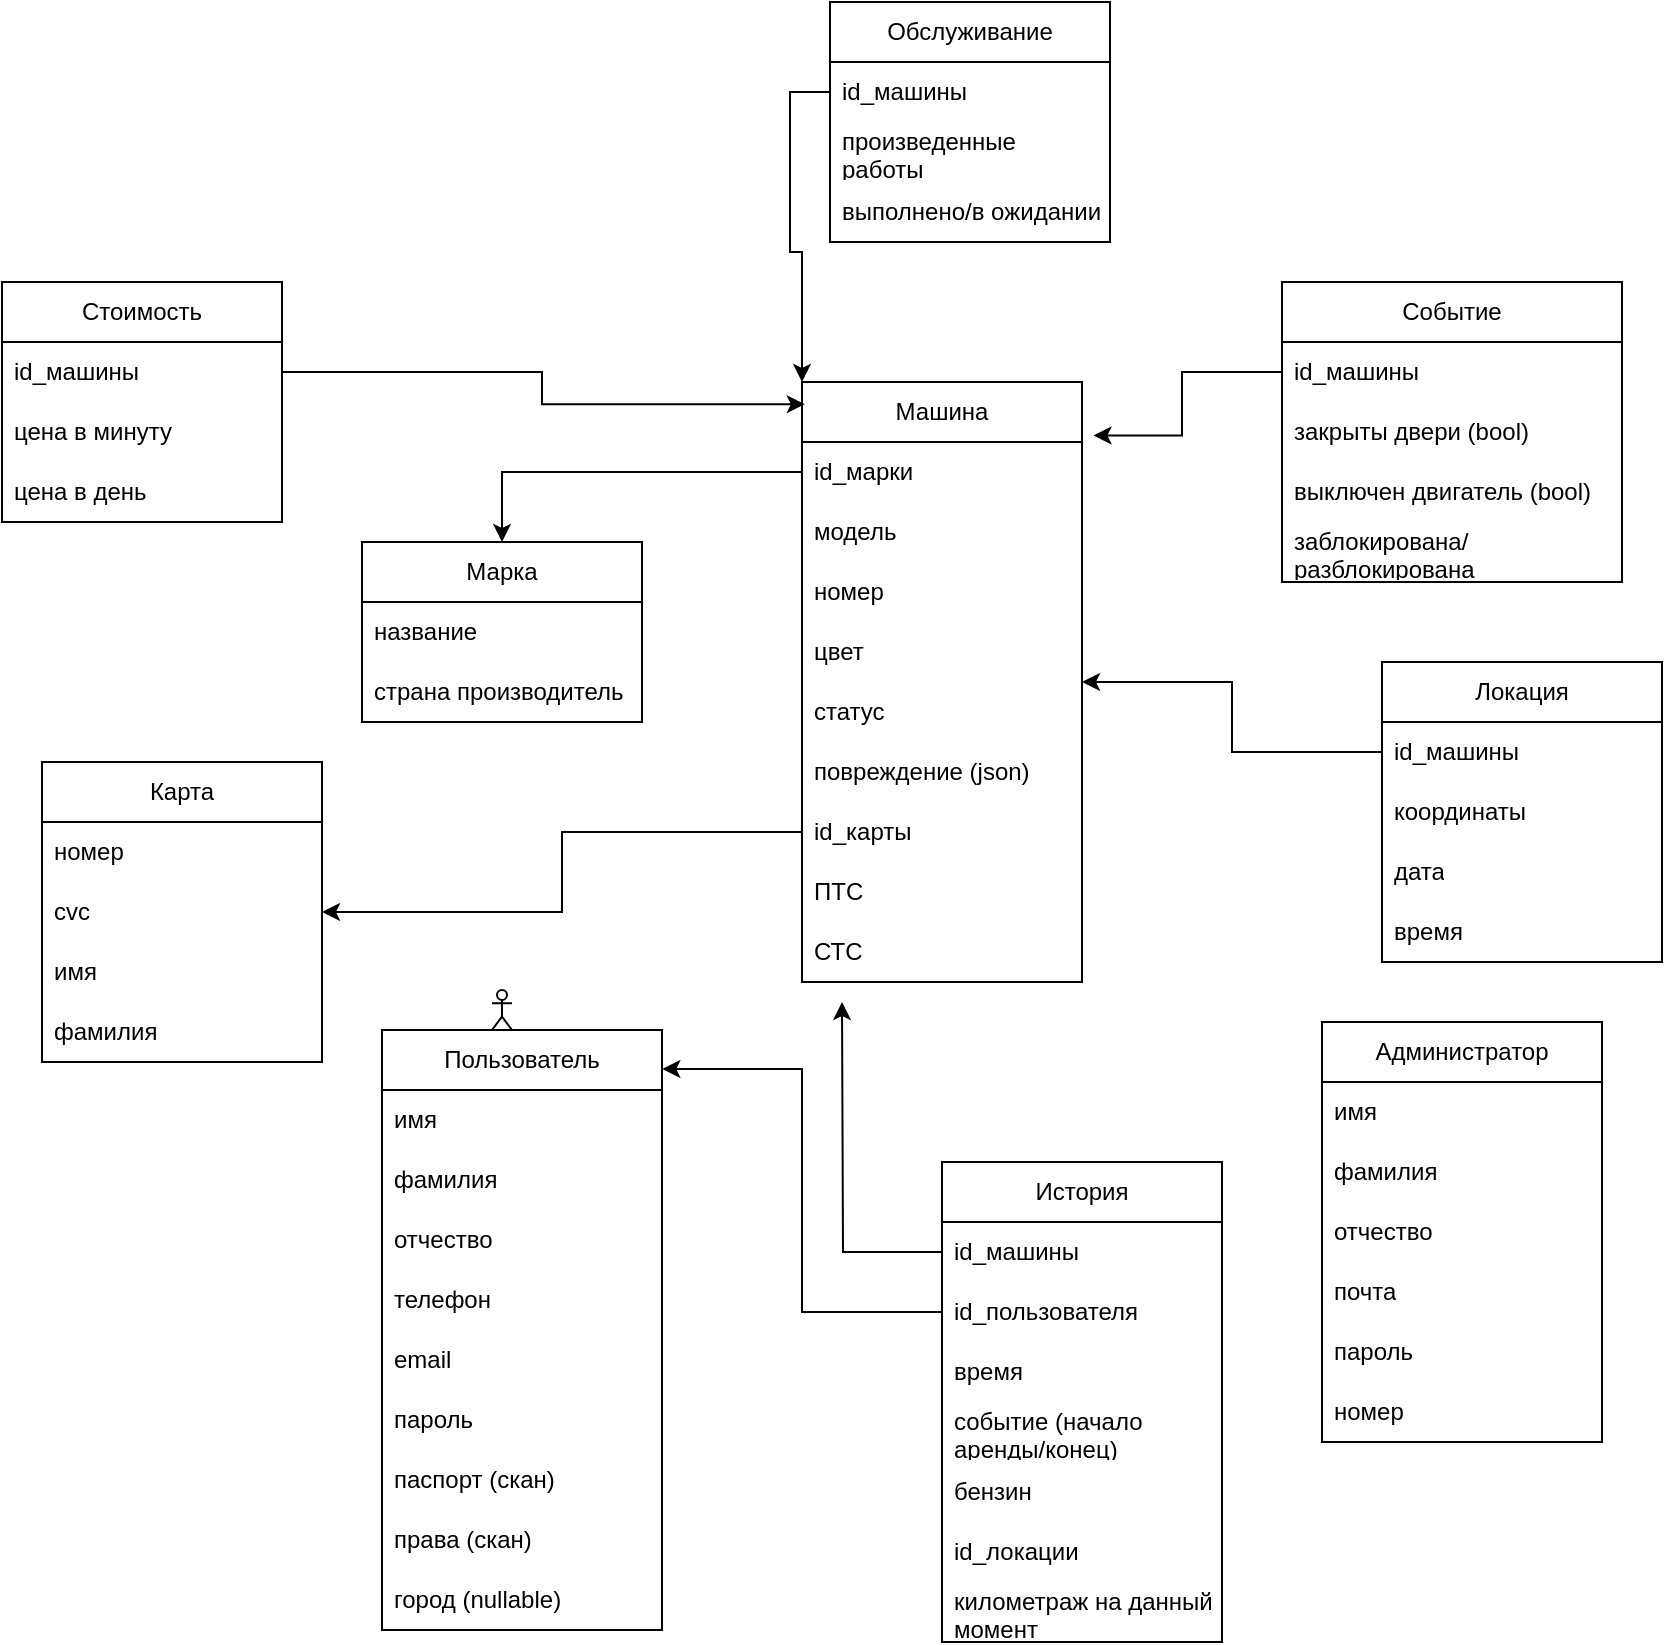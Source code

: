 <mxfile version="22.1.17" type="device">
  <diagram name="Страница — 1" id="WXmpkiO_l2FCkSClakdp">
    <mxGraphModel dx="1869" dy="2347" grid="1" gridSize="10" guides="1" tooltips="1" connect="1" arrows="1" fold="1" page="1" pageScale="1" pageWidth="827" pageHeight="1169" math="0" shadow="0">
      <root>
        <mxCell id="0" />
        <mxCell id="1" parent="0" />
        <mxCell id="qoNsLPlohUqsEQr8uXkR-2" value="Марка" style="swimlane;fontStyle=0;childLayout=stackLayout;horizontal=1;startSize=30;horizontalStack=0;resizeParent=1;resizeParentMax=0;resizeLast=0;collapsible=1;marginBottom=0;whiteSpace=wrap;html=1;" vertex="1" parent="1">
          <mxGeometry x="40" y="130" width="140" height="90" as="geometry" />
        </mxCell>
        <mxCell id="qoNsLPlohUqsEQr8uXkR-3" value="название&lt;span style=&quot;white-space: pre;&quot;&gt;&#x9;&lt;/span&gt;&lt;span style=&quot;white-space: pre;&quot;&gt;&#x9;&lt;/span&gt;&lt;br&gt;" style="text;strokeColor=none;fillColor=none;align=left;verticalAlign=middle;spacingLeft=4;spacingRight=4;overflow=hidden;points=[[0,0.5],[1,0.5]];portConstraint=eastwest;rotatable=0;whiteSpace=wrap;html=1;" vertex="1" parent="qoNsLPlohUqsEQr8uXkR-2">
          <mxGeometry y="30" width="140" height="30" as="geometry" />
        </mxCell>
        <mxCell id="qoNsLPlohUqsEQr8uXkR-4" value="страна производитель" style="text;strokeColor=none;fillColor=none;align=left;verticalAlign=middle;spacingLeft=4;spacingRight=4;overflow=hidden;points=[[0,0.5],[1,0.5]];portConstraint=eastwest;rotatable=0;whiteSpace=wrap;html=1;" vertex="1" parent="qoNsLPlohUqsEQr8uXkR-2">
          <mxGeometry y="60" width="140" height="30" as="geometry" />
        </mxCell>
        <mxCell id="qoNsLPlohUqsEQr8uXkR-6" value="Машина" style="swimlane;fontStyle=0;childLayout=stackLayout;horizontal=1;startSize=30;horizontalStack=0;resizeParent=1;resizeParentMax=0;resizeLast=0;collapsible=1;marginBottom=0;whiteSpace=wrap;html=1;" vertex="1" parent="1">
          <mxGeometry x="260" y="50" width="140" height="300" as="geometry" />
        </mxCell>
        <mxCell id="qoNsLPlohUqsEQr8uXkR-7" value="id_марки" style="text;strokeColor=none;fillColor=none;align=left;verticalAlign=middle;spacingLeft=4;spacingRight=4;overflow=hidden;points=[[0,0.5],[1,0.5]];portConstraint=eastwest;rotatable=0;whiteSpace=wrap;html=1;" vertex="1" parent="qoNsLPlohUqsEQr8uXkR-6">
          <mxGeometry y="30" width="140" height="30" as="geometry" />
        </mxCell>
        <mxCell id="qoNsLPlohUqsEQr8uXkR-8" value="модель" style="text;strokeColor=none;fillColor=none;align=left;verticalAlign=middle;spacingLeft=4;spacingRight=4;overflow=hidden;points=[[0,0.5],[1,0.5]];portConstraint=eastwest;rotatable=0;whiteSpace=wrap;html=1;" vertex="1" parent="qoNsLPlohUqsEQr8uXkR-6">
          <mxGeometry y="60" width="140" height="30" as="geometry" />
        </mxCell>
        <mxCell id="qoNsLPlohUqsEQr8uXkR-9" value="номер" style="text;strokeColor=none;fillColor=none;align=left;verticalAlign=middle;spacingLeft=4;spacingRight=4;overflow=hidden;points=[[0,0.5],[1,0.5]];portConstraint=eastwest;rotatable=0;whiteSpace=wrap;html=1;" vertex="1" parent="qoNsLPlohUqsEQr8uXkR-6">
          <mxGeometry y="90" width="140" height="30" as="geometry" />
        </mxCell>
        <mxCell id="qoNsLPlohUqsEQr8uXkR-11" value="цвет" style="text;strokeColor=none;fillColor=none;align=left;verticalAlign=middle;spacingLeft=4;spacingRight=4;overflow=hidden;points=[[0,0.5],[1,0.5]];portConstraint=eastwest;rotatable=0;whiteSpace=wrap;html=1;" vertex="1" parent="qoNsLPlohUqsEQr8uXkR-6">
          <mxGeometry y="120" width="140" height="30" as="geometry" />
        </mxCell>
        <mxCell id="qoNsLPlohUqsEQr8uXkR-13" value="статус" style="text;strokeColor=none;fillColor=none;align=left;verticalAlign=middle;spacingLeft=4;spacingRight=4;overflow=hidden;points=[[0,0.5],[1,0.5]];portConstraint=eastwest;rotatable=0;whiteSpace=wrap;html=1;" vertex="1" parent="qoNsLPlohUqsEQr8uXkR-6">
          <mxGeometry y="150" width="140" height="30" as="geometry" />
        </mxCell>
        <mxCell id="qoNsLPlohUqsEQr8uXkR-14" value="повреждение (json)" style="text;strokeColor=none;fillColor=none;align=left;verticalAlign=middle;spacingLeft=4;spacingRight=4;overflow=hidden;points=[[0,0.5],[1,0.5]];portConstraint=eastwest;rotatable=0;whiteSpace=wrap;html=1;" vertex="1" parent="qoNsLPlohUqsEQr8uXkR-6">
          <mxGeometry y="180" width="140" height="30" as="geometry" />
        </mxCell>
        <mxCell id="qoNsLPlohUqsEQr8uXkR-53" value="id_карты" style="text;strokeColor=none;fillColor=none;align=left;verticalAlign=middle;spacingLeft=4;spacingRight=4;overflow=hidden;points=[[0,0.5],[1,0.5]];portConstraint=eastwest;rotatable=0;whiteSpace=wrap;html=1;" vertex="1" parent="qoNsLPlohUqsEQr8uXkR-6">
          <mxGeometry y="210" width="140" height="30" as="geometry" />
        </mxCell>
        <mxCell id="qoNsLPlohUqsEQr8uXkR-54" value="ПТС" style="text;strokeColor=none;fillColor=none;align=left;verticalAlign=middle;spacingLeft=4;spacingRight=4;overflow=hidden;points=[[0,0.5],[1,0.5]];portConstraint=eastwest;rotatable=0;whiteSpace=wrap;html=1;" vertex="1" parent="qoNsLPlohUqsEQr8uXkR-6">
          <mxGeometry y="240" width="140" height="30" as="geometry" />
        </mxCell>
        <mxCell id="qoNsLPlohUqsEQr8uXkR-69" value="СТС" style="text;strokeColor=none;fillColor=none;align=left;verticalAlign=middle;spacingLeft=4;spacingRight=4;overflow=hidden;points=[[0,0.5],[1,0.5]];portConstraint=eastwest;rotatable=0;whiteSpace=wrap;html=1;" vertex="1" parent="qoNsLPlohUqsEQr8uXkR-6">
          <mxGeometry y="270" width="140" height="30" as="geometry" />
        </mxCell>
        <mxCell id="qoNsLPlohUqsEQr8uXkR-17" style="edgeStyle=orthogonalEdgeStyle;rounded=0;orthogonalLoop=1;jettySize=auto;html=1;" edge="1" parent="1" source="qoNsLPlohUqsEQr8uXkR-7" target="qoNsLPlohUqsEQr8uXkR-2">
          <mxGeometry relative="1" as="geometry" />
        </mxCell>
        <mxCell id="qoNsLPlohUqsEQr8uXkR-18" value="Пользователь" style="swimlane;fontStyle=0;childLayout=stackLayout;horizontal=1;startSize=30;horizontalStack=0;resizeParent=1;resizeParentMax=0;resizeLast=0;collapsible=1;marginBottom=0;whiteSpace=wrap;html=1;" vertex="1" parent="1">
          <mxGeometry x="50" y="374" width="140" height="300" as="geometry" />
        </mxCell>
        <mxCell id="qoNsLPlohUqsEQr8uXkR-19" value="имя" style="text;strokeColor=none;fillColor=none;align=left;verticalAlign=middle;spacingLeft=4;spacingRight=4;overflow=hidden;points=[[0,0.5],[1,0.5]];portConstraint=eastwest;rotatable=0;whiteSpace=wrap;html=1;" vertex="1" parent="qoNsLPlohUqsEQr8uXkR-18">
          <mxGeometry y="30" width="140" height="30" as="geometry" />
        </mxCell>
        <mxCell id="qoNsLPlohUqsEQr8uXkR-20" value="фамилия" style="text;strokeColor=none;fillColor=none;align=left;verticalAlign=middle;spacingLeft=4;spacingRight=4;overflow=hidden;points=[[0,0.5],[1,0.5]];portConstraint=eastwest;rotatable=0;whiteSpace=wrap;html=1;" vertex="1" parent="qoNsLPlohUqsEQr8uXkR-18">
          <mxGeometry y="60" width="140" height="30" as="geometry" />
        </mxCell>
        <mxCell id="qoNsLPlohUqsEQr8uXkR-21" value="отчество" style="text;strokeColor=none;fillColor=none;align=left;verticalAlign=middle;spacingLeft=4;spacingRight=4;overflow=hidden;points=[[0,0.5],[1,0.5]];portConstraint=eastwest;rotatable=0;whiteSpace=wrap;html=1;" vertex="1" parent="qoNsLPlohUqsEQr8uXkR-18">
          <mxGeometry y="90" width="140" height="30" as="geometry" />
        </mxCell>
        <mxCell id="qoNsLPlohUqsEQr8uXkR-26" value="телефон" style="text;strokeColor=none;fillColor=none;align=left;verticalAlign=middle;spacingLeft=4;spacingRight=4;overflow=hidden;points=[[0,0.5],[1,0.5]];portConstraint=eastwest;rotatable=0;whiteSpace=wrap;html=1;" vertex="1" parent="qoNsLPlohUqsEQr8uXkR-18">
          <mxGeometry y="120" width="140" height="30" as="geometry" />
        </mxCell>
        <mxCell id="qoNsLPlohUqsEQr8uXkR-27" value="email" style="text;strokeColor=none;fillColor=none;align=left;verticalAlign=middle;spacingLeft=4;spacingRight=4;overflow=hidden;points=[[0,0.5],[1,0.5]];portConstraint=eastwest;rotatable=0;whiteSpace=wrap;html=1;" vertex="1" parent="qoNsLPlohUqsEQr8uXkR-18">
          <mxGeometry y="150" width="140" height="30" as="geometry" />
        </mxCell>
        <mxCell id="qoNsLPlohUqsEQr8uXkR-28" value="пароль" style="text;strokeColor=none;fillColor=none;align=left;verticalAlign=middle;spacingLeft=4;spacingRight=4;overflow=hidden;points=[[0,0.5],[1,0.5]];portConstraint=eastwest;rotatable=0;whiteSpace=wrap;html=1;" vertex="1" parent="qoNsLPlohUqsEQr8uXkR-18">
          <mxGeometry y="180" width="140" height="30" as="geometry" />
        </mxCell>
        <mxCell id="qoNsLPlohUqsEQr8uXkR-29" value="паспорт (скан)" style="text;strokeColor=none;fillColor=none;align=left;verticalAlign=middle;spacingLeft=4;spacingRight=4;overflow=hidden;points=[[0,0.5],[1,0.5]];portConstraint=eastwest;rotatable=0;whiteSpace=wrap;html=1;" vertex="1" parent="qoNsLPlohUqsEQr8uXkR-18">
          <mxGeometry y="210" width="140" height="30" as="geometry" />
        </mxCell>
        <mxCell id="qoNsLPlohUqsEQr8uXkR-30" value="права (скан)" style="text;strokeColor=none;fillColor=none;align=left;verticalAlign=middle;spacingLeft=4;spacingRight=4;overflow=hidden;points=[[0,0.5],[1,0.5]];portConstraint=eastwest;rotatable=0;whiteSpace=wrap;html=1;" vertex="1" parent="qoNsLPlohUqsEQr8uXkR-18">
          <mxGeometry y="240" width="140" height="30" as="geometry" />
        </mxCell>
        <mxCell id="qoNsLPlohUqsEQr8uXkR-31" value="город (nullable)" style="text;strokeColor=none;fillColor=none;align=left;verticalAlign=middle;spacingLeft=4;spacingRight=4;overflow=hidden;points=[[0,0.5],[1,0.5]];portConstraint=eastwest;rotatable=0;whiteSpace=wrap;html=1;" vertex="1" parent="qoNsLPlohUqsEQr8uXkR-18">
          <mxGeometry y="270" width="140" height="30" as="geometry" />
        </mxCell>
        <mxCell id="qoNsLPlohUqsEQr8uXkR-32" value="Событие" style="swimlane;fontStyle=0;childLayout=stackLayout;horizontal=1;startSize=30;horizontalStack=0;resizeParent=1;resizeParentMax=0;resizeLast=0;collapsible=1;marginBottom=0;whiteSpace=wrap;html=1;" vertex="1" parent="1">
          <mxGeometry x="500" width="170" height="150" as="geometry" />
        </mxCell>
        <mxCell id="qoNsLPlohUqsEQr8uXkR-33" value="id_машины" style="text;strokeColor=none;fillColor=none;align=left;verticalAlign=middle;spacingLeft=4;spacingRight=4;overflow=hidden;points=[[0,0.5],[1,0.5]];portConstraint=eastwest;rotatable=0;whiteSpace=wrap;html=1;" vertex="1" parent="qoNsLPlohUqsEQr8uXkR-32">
          <mxGeometry y="30" width="170" height="30" as="geometry" />
        </mxCell>
        <mxCell id="qoNsLPlohUqsEQr8uXkR-34" value="закрыты двери (bool)" style="text;strokeColor=none;fillColor=none;align=left;verticalAlign=middle;spacingLeft=4;spacingRight=4;overflow=hidden;points=[[0,0.5],[1,0.5]];portConstraint=eastwest;rotatable=0;whiteSpace=wrap;html=1;" vertex="1" parent="qoNsLPlohUqsEQr8uXkR-32">
          <mxGeometry y="60" width="170" height="30" as="geometry" />
        </mxCell>
        <mxCell id="qoNsLPlohUqsEQr8uXkR-35" value="выключен двигатель (bool)" style="text;strokeColor=none;fillColor=none;align=left;verticalAlign=middle;spacingLeft=4;spacingRight=4;overflow=hidden;points=[[0,0.5],[1,0.5]];portConstraint=eastwest;rotatable=0;whiteSpace=wrap;html=1;" vertex="1" parent="qoNsLPlohUqsEQr8uXkR-32">
          <mxGeometry y="90" width="170" height="30" as="geometry" />
        </mxCell>
        <mxCell id="qoNsLPlohUqsEQr8uXkR-79" value="заблокирована/разблокирована" style="text;strokeColor=none;fillColor=none;align=left;verticalAlign=middle;spacingLeft=4;spacingRight=4;overflow=hidden;points=[[0,0.5],[1,0.5]];portConstraint=eastwest;rotatable=0;whiteSpace=wrap;html=1;" vertex="1" parent="qoNsLPlohUqsEQr8uXkR-32">
          <mxGeometry y="120" width="170" height="30" as="geometry" />
        </mxCell>
        <mxCell id="qoNsLPlohUqsEQr8uXkR-36" style="edgeStyle=orthogonalEdgeStyle;rounded=0;orthogonalLoop=1;jettySize=auto;html=1;entryX=1.041;entryY=0.089;entryDx=0;entryDy=0;entryPerimeter=0;" edge="1" parent="1" source="qoNsLPlohUqsEQr8uXkR-33" target="qoNsLPlohUqsEQr8uXkR-6">
          <mxGeometry relative="1" as="geometry" />
        </mxCell>
        <mxCell id="qoNsLPlohUqsEQr8uXkR-37" value="Локация" style="swimlane;fontStyle=0;childLayout=stackLayout;horizontal=1;startSize=30;horizontalStack=0;resizeParent=1;resizeParentMax=0;resizeLast=0;collapsible=1;marginBottom=0;whiteSpace=wrap;html=1;" vertex="1" parent="1">
          <mxGeometry x="550" y="190" width="140" height="150" as="geometry" />
        </mxCell>
        <mxCell id="qoNsLPlohUqsEQr8uXkR-38" value="id_машины" style="text;strokeColor=none;fillColor=none;align=left;verticalAlign=middle;spacingLeft=4;spacingRight=4;overflow=hidden;points=[[0,0.5],[1,0.5]];portConstraint=eastwest;rotatable=0;whiteSpace=wrap;html=1;" vertex="1" parent="qoNsLPlohUqsEQr8uXkR-37">
          <mxGeometry y="30" width="140" height="30" as="geometry" />
        </mxCell>
        <mxCell id="qoNsLPlohUqsEQr8uXkR-39" value="координаты" style="text;strokeColor=none;fillColor=none;align=left;verticalAlign=middle;spacingLeft=4;spacingRight=4;overflow=hidden;points=[[0,0.5],[1,0.5]];portConstraint=eastwest;rotatable=0;whiteSpace=wrap;html=1;" vertex="1" parent="qoNsLPlohUqsEQr8uXkR-37">
          <mxGeometry y="60" width="140" height="30" as="geometry" />
        </mxCell>
        <mxCell id="qoNsLPlohUqsEQr8uXkR-40" value="дата" style="text;strokeColor=none;fillColor=none;align=left;verticalAlign=middle;spacingLeft=4;spacingRight=4;overflow=hidden;points=[[0,0.5],[1,0.5]];portConstraint=eastwest;rotatable=0;whiteSpace=wrap;html=1;" vertex="1" parent="qoNsLPlohUqsEQr8uXkR-37">
          <mxGeometry y="90" width="140" height="30" as="geometry" />
        </mxCell>
        <mxCell id="qoNsLPlohUqsEQr8uXkR-41" value="время" style="text;strokeColor=none;fillColor=none;align=left;verticalAlign=middle;spacingLeft=4;spacingRight=4;overflow=hidden;points=[[0,0.5],[1,0.5]];portConstraint=eastwest;rotatable=0;whiteSpace=wrap;html=1;" vertex="1" parent="qoNsLPlohUqsEQr8uXkR-37">
          <mxGeometry y="120" width="140" height="30" as="geometry" />
        </mxCell>
        <mxCell id="qoNsLPlohUqsEQr8uXkR-42" style="edgeStyle=orthogonalEdgeStyle;rounded=0;orthogonalLoop=1;jettySize=auto;html=1;" edge="1" parent="1" source="qoNsLPlohUqsEQr8uXkR-38" target="qoNsLPlohUqsEQr8uXkR-6">
          <mxGeometry relative="1" as="geometry" />
        </mxCell>
        <mxCell id="qoNsLPlohUqsEQr8uXkR-43" value="История" style="swimlane;fontStyle=0;childLayout=stackLayout;horizontal=1;startSize=30;horizontalStack=0;resizeParent=1;resizeParentMax=0;resizeLast=0;collapsible=1;marginBottom=0;whiteSpace=wrap;html=1;" vertex="1" parent="1">
          <mxGeometry x="330" y="440" width="140" height="240" as="geometry" />
        </mxCell>
        <mxCell id="qoNsLPlohUqsEQr8uXkR-72" style="edgeStyle=orthogonalEdgeStyle;rounded=0;orthogonalLoop=1;jettySize=auto;html=1;" edge="1" parent="qoNsLPlohUqsEQr8uXkR-43" source="qoNsLPlohUqsEQr8uXkR-44">
          <mxGeometry relative="1" as="geometry">
            <mxPoint x="-50" y="-80" as="targetPoint" />
          </mxGeometry>
        </mxCell>
        <mxCell id="qoNsLPlohUqsEQr8uXkR-44" value="id_машины" style="text;strokeColor=none;fillColor=none;align=left;verticalAlign=middle;spacingLeft=4;spacingRight=4;overflow=hidden;points=[[0,0.5],[1,0.5]];portConstraint=eastwest;rotatable=0;whiteSpace=wrap;html=1;" vertex="1" parent="qoNsLPlohUqsEQr8uXkR-43">
          <mxGeometry y="30" width="140" height="30" as="geometry" />
        </mxCell>
        <mxCell id="qoNsLPlohUqsEQr8uXkR-45" value="id_пользователя" style="text;strokeColor=none;fillColor=none;align=left;verticalAlign=middle;spacingLeft=4;spacingRight=4;overflow=hidden;points=[[0,0.5],[1,0.5]];portConstraint=eastwest;rotatable=0;whiteSpace=wrap;html=1;" vertex="1" parent="qoNsLPlohUqsEQr8uXkR-43">
          <mxGeometry y="60" width="140" height="30" as="geometry" />
        </mxCell>
        <mxCell id="qoNsLPlohUqsEQr8uXkR-46" value="время" style="text;strokeColor=none;fillColor=none;align=left;verticalAlign=middle;spacingLeft=4;spacingRight=4;overflow=hidden;points=[[0,0.5],[1,0.5]];portConstraint=eastwest;rotatable=0;whiteSpace=wrap;html=1;" vertex="1" parent="qoNsLPlohUqsEQr8uXkR-43">
          <mxGeometry y="90" width="140" height="30" as="geometry" />
        </mxCell>
        <mxCell id="qoNsLPlohUqsEQr8uXkR-47" value="событие (начало аренды/конец)" style="text;strokeColor=none;fillColor=none;align=left;verticalAlign=middle;spacingLeft=4;spacingRight=4;overflow=hidden;points=[[0,0.5],[1,0.5]];portConstraint=eastwest;rotatable=0;whiteSpace=wrap;html=1;" vertex="1" parent="qoNsLPlohUqsEQr8uXkR-43">
          <mxGeometry y="120" width="140" height="30" as="geometry" />
        </mxCell>
        <mxCell id="qoNsLPlohUqsEQr8uXkR-48" value="бензин" style="text;strokeColor=none;fillColor=none;align=left;verticalAlign=middle;spacingLeft=4;spacingRight=4;overflow=hidden;points=[[0,0.5],[1,0.5]];portConstraint=eastwest;rotatable=0;whiteSpace=wrap;html=1;" vertex="1" parent="qoNsLPlohUqsEQr8uXkR-43">
          <mxGeometry y="150" width="140" height="30" as="geometry" />
        </mxCell>
        <mxCell id="qoNsLPlohUqsEQr8uXkR-49" value="id_локации" style="text;strokeColor=none;fillColor=none;align=left;verticalAlign=middle;spacingLeft=4;spacingRight=4;overflow=hidden;points=[[0,0.5],[1,0.5]];portConstraint=eastwest;rotatable=0;whiteSpace=wrap;html=1;" vertex="1" parent="qoNsLPlohUqsEQr8uXkR-43">
          <mxGeometry y="180" width="140" height="30" as="geometry" />
        </mxCell>
        <mxCell id="qoNsLPlohUqsEQr8uXkR-50" value="километраж на данный момент" style="text;strokeColor=none;fillColor=none;align=left;verticalAlign=middle;spacingLeft=4;spacingRight=4;overflow=hidden;points=[[0,0.5],[1,0.5]];portConstraint=eastwest;rotatable=0;whiteSpace=wrap;html=1;" vertex="1" parent="qoNsLPlohUqsEQr8uXkR-43">
          <mxGeometry y="210" width="140" height="30" as="geometry" />
        </mxCell>
        <mxCell id="qoNsLPlohUqsEQr8uXkR-55" value="Администратор" style="swimlane;fontStyle=0;childLayout=stackLayout;horizontal=1;startSize=30;horizontalStack=0;resizeParent=1;resizeParentMax=0;resizeLast=0;collapsible=1;marginBottom=0;whiteSpace=wrap;html=1;" vertex="1" parent="1">
          <mxGeometry x="520" y="370" width="140" height="210" as="geometry" />
        </mxCell>
        <mxCell id="qoNsLPlohUqsEQr8uXkR-56" value="имя" style="text;strokeColor=none;fillColor=none;align=left;verticalAlign=middle;spacingLeft=4;spacingRight=4;overflow=hidden;points=[[0,0.5],[1,0.5]];portConstraint=eastwest;rotatable=0;whiteSpace=wrap;html=1;" vertex="1" parent="qoNsLPlohUqsEQr8uXkR-55">
          <mxGeometry y="30" width="140" height="30" as="geometry" />
        </mxCell>
        <mxCell id="qoNsLPlohUqsEQr8uXkR-57" value="фамилия" style="text;strokeColor=none;fillColor=none;align=left;verticalAlign=middle;spacingLeft=4;spacingRight=4;overflow=hidden;points=[[0,0.5],[1,0.5]];portConstraint=eastwest;rotatable=0;whiteSpace=wrap;html=1;" vertex="1" parent="qoNsLPlohUqsEQr8uXkR-55">
          <mxGeometry y="60" width="140" height="30" as="geometry" />
        </mxCell>
        <mxCell id="qoNsLPlohUqsEQr8uXkR-58" value="отчество" style="text;strokeColor=none;fillColor=none;align=left;verticalAlign=middle;spacingLeft=4;spacingRight=4;overflow=hidden;points=[[0,0.5],[1,0.5]];portConstraint=eastwest;rotatable=0;whiteSpace=wrap;html=1;" vertex="1" parent="qoNsLPlohUqsEQr8uXkR-55">
          <mxGeometry y="90" width="140" height="30" as="geometry" />
        </mxCell>
        <mxCell id="qoNsLPlohUqsEQr8uXkR-59" value="почта" style="text;strokeColor=none;fillColor=none;align=left;verticalAlign=middle;spacingLeft=4;spacingRight=4;overflow=hidden;points=[[0,0.5],[1,0.5]];portConstraint=eastwest;rotatable=0;whiteSpace=wrap;html=1;" vertex="1" parent="qoNsLPlohUqsEQr8uXkR-55">
          <mxGeometry y="120" width="140" height="30" as="geometry" />
        </mxCell>
        <mxCell id="qoNsLPlohUqsEQr8uXkR-60" value="пароль" style="text;strokeColor=none;fillColor=none;align=left;verticalAlign=middle;spacingLeft=4;spacingRight=4;overflow=hidden;points=[[0,0.5],[1,0.5]];portConstraint=eastwest;rotatable=0;whiteSpace=wrap;html=1;" vertex="1" parent="qoNsLPlohUqsEQr8uXkR-55">
          <mxGeometry y="150" width="140" height="30" as="geometry" />
        </mxCell>
        <mxCell id="qoNsLPlohUqsEQr8uXkR-61" value="номер" style="text;strokeColor=none;fillColor=none;align=left;verticalAlign=middle;spacingLeft=4;spacingRight=4;overflow=hidden;points=[[0,0.5],[1,0.5]];portConstraint=eastwest;rotatable=0;whiteSpace=wrap;html=1;" vertex="1" parent="qoNsLPlohUqsEQr8uXkR-55">
          <mxGeometry y="180" width="140" height="30" as="geometry" />
        </mxCell>
        <mxCell id="qoNsLPlohUqsEQr8uXkR-64" value="Карта" style="swimlane;fontStyle=0;childLayout=stackLayout;horizontal=1;startSize=30;horizontalStack=0;resizeParent=1;resizeParentMax=0;resizeLast=0;collapsible=1;marginBottom=0;whiteSpace=wrap;html=1;" vertex="1" parent="1">
          <mxGeometry x="-120" y="240" width="140" height="150" as="geometry" />
        </mxCell>
        <mxCell id="qoNsLPlohUqsEQr8uXkR-65" value="номер" style="text;strokeColor=none;fillColor=none;align=left;verticalAlign=middle;spacingLeft=4;spacingRight=4;overflow=hidden;points=[[0,0.5],[1,0.5]];portConstraint=eastwest;rotatable=0;whiteSpace=wrap;html=1;" vertex="1" parent="qoNsLPlohUqsEQr8uXkR-64">
          <mxGeometry y="30" width="140" height="30" as="geometry" />
        </mxCell>
        <mxCell id="qoNsLPlohUqsEQr8uXkR-66" value="cvc" style="text;strokeColor=none;fillColor=none;align=left;verticalAlign=middle;spacingLeft=4;spacingRight=4;overflow=hidden;points=[[0,0.5],[1,0.5]];portConstraint=eastwest;rotatable=0;whiteSpace=wrap;html=1;" vertex="1" parent="qoNsLPlohUqsEQr8uXkR-64">
          <mxGeometry y="60" width="140" height="30" as="geometry" />
        </mxCell>
        <mxCell id="qoNsLPlohUqsEQr8uXkR-67" value="имя" style="text;strokeColor=none;fillColor=none;align=left;verticalAlign=middle;spacingLeft=4;spacingRight=4;overflow=hidden;points=[[0,0.5],[1,0.5]];portConstraint=eastwest;rotatable=0;whiteSpace=wrap;html=1;" vertex="1" parent="qoNsLPlohUqsEQr8uXkR-64">
          <mxGeometry y="90" width="140" height="30" as="geometry" />
        </mxCell>
        <mxCell id="qoNsLPlohUqsEQr8uXkR-68" value="фамилия" style="text;strokeColor=none;fillColor=none;align=left;verticalAlign=middle;spacingLeft=4;spacingRight=4;overflow=hidden;points=[[0,0.5],[1,0.5]];portConstraint=eastwest;rotatable=0;whiteSpace=wrap;html=1;" vertex="1" parent="qoNsLPlohUqsEQr8uXkR-64">
          <mxGeometry y="120" width="140" height="30" as="geometry" />
        </mxCell>
        <mxCell id="qoNsLPlohUqsEQr8uXkR-70" style="edgeStyle=orthogonalEdgeStyle;rounded=0;orthogonalLoop=1;jettySize=auto;html=1;entryX=1.001;entryY=0.065;entryDx=0;entryDy=0;entryPerimeter=0;" edge="1" parent="1" source="qoNsLPlohUqsEQr8uXkR-45" target="qoNsLPlohUqsEQr8uXkR-18">
          <mxGeometry relative="1" as="geometry" />
        </mxCell>
        <mxCell id="qoNsLPlohUqsEQr8uXkR-73" style="edgeStyle=orthogonalEdgeStyle;rounded=0;orthogonalLoop=1;jettySize=auto;html=1;" edge="1" parent="1" source="qoNsLPlohUqsEQr8uXkR-53" target="qoNsLPlohUqsEQr8uXkR-64">
          <mxGeometry relative="1" as="geometry" />
        </mxCell>
        <mxCell id="qoNsLPlohUqsEQr8uXkR-74" value="Стоимость" style="swimlane;fontStyle=0;childLayout=stackLayout;horizontal=1;startSize=30;horizontalStack=0;resizeParent=1;resizeParentMax=0;resizeLast=0;collapsible=1;marginBottom=0;whiteSpace=wrap;html=1;" vertex="1" parent="1">
          <mxGeometry x="-140" width="140" height="120" as="geometry" />
        </mxCell>
        <mxCell id="qoNsLPlohUqsEQr8uXkR-75" value="id_машины" style="text;strokeColor=none;fillColor=none;align=left;verticalAlign=middle;spacingLeft=4;spacingRight=4;overflow=hidden;points=[[0,0.5],[1,0.5]];portConstraint=eastwest;rotatable=0;whiteSpace=wrap;html=1;" vertex="1" parent="qoNsLPlohUqsEQr8uXkR-74">
          <mxGeometry y="30" width="140" height="30" as="geometry" />
        </mxCell>
        <mxCell id="qoNsLPlohUqsEQr8uXkR-76" value="цена в минуту" style="text;strokeColor=none;fillColor=none;align=left;verticalAlign=middle;spacingLeft=4;spacingRight=4;overflow=hidden;points=[[0,0.5],[1,0.5]];portConstraint=eastwest;rotatable=0;whiteSpace=wrap;html=1;" vertex="1" parent="qoNsLPlohUqsEQr8uXkR-74">
          <mxGeometry y="60" width="140" height="30" as="geometry" />
        </mxCell>
        <mxCell id="qoNsLPlohUqsEQr8uXkR-77" value="цена в день" style="text;strokeColor=none;fillColor=none;align=left;verticalAlign=middle;spacingLeft=4;spacingRight=4;overflow=hidden;points=[[0,0.5],[1,0.5]];portConstraint=eastwest;rotatable=0;whiteSpace=wrap;html=1;" vertex="1" parent="qoNsLPlohUqsEQr8uXkR-74">
          <mxGeometry y="90" width="140" height="30" as="geometry" />
        </mxCell>
        <mxCell id="qoNsLPlohUqsEQr8uXkR-78" style="edgeStyle=orthogonalEdgeStyle;rounded=0;orthogonalLoop=1;jettySize=auto;html=1;entryX=0.01;entryY=0.037;entryDx=0;entryDy=0;entryPerimeter=0;" edge="1" parent="1" source="qoNsLPlohUqsEQr8uXkR-75" target="qoNsLPlohUqsEQr8uXkR-6">
          <mxGeometry relative="1" as="geometry" />
        </mxCell>
        <mxCell id="qoNsLPlohUqsEQr8uXkR-80" value="Обслуживание" style="swimlane;fontStyle=0;childLayout=stackLayout;horizontal=1;startSize=30;horizontalStack=0;resizeParent=1;resizeParentMax=0;resizeLast=0;collapsible=1;marginBottom=0;whiteSpace=wrap;html=1;" vertex="1" parent="1">
          <mxGeometry x="274" y="-140" width="140" height="120" as="geometry" />
        </mxCell>
        <mxCell id="qoNsLPlohUqsEQr8uXkR-81" value="id_машины" style="text;strokeColor=none;fillColor=none;align=left;verticalAlign=middle;spacingLeft=4;spacingRight=4;overflow=hidden;points=[[0,0.5],[1,0.5]];portConstraint=eastwest;rotatable=0;whiteSpace=wrap;html=1;" vertex="1" parent="qoNsLPlohUqsEQr8uXkR-80">
          <mxGeometry y="30" width="140" height="30" as="geometry" />
        </mxCell>
        <mxCell id="qoNsLPlohUqsEQr8uXkR-82" value="произведенные работы" style="text;strokeColor=none;fillColor=none;align=left;verticalAlign=middle;spacingLeft=4;spacingRight=4;overflow=hidden;points=[[0,0.5],[1,0.5]];portConstraint=eastwest;rotatable=0;whiteSpace=wrap;html=1;" vertex="1" parent="qoNsLPlohUqsEQr8uXkR-80">
          <mxGeometry y="60" width="140" height="30" as="geometry" />
        </mxCell>
        <mxCell id="qoNsLPlohUqsEQr8uXkR-83" value="выполнено/в ожидании" style="text;strokeColor=none;fillColor=none;align=left;verticalAlign=middle;spacingLeft=4;spacingRight=4;overflow=hidden;points=[[0,0.5],[1,0.5]];portConstraint=eastwest;rotatable=0;whiteSpace=wrap;html=1;" vertex="1" parent="qoNsLPlohUqsEQr8uXkR-80">
          <mxGeometry y="90" width="140" height="30" as="geometry" />
        </mxCell>
        <mxCell id="qoNsLPlohUqsEQr8uXkR-84" style="edgeStyle=orthogonalEdgeStyle;rounded=0;orthogonalLoop=1;jettySize=auto;html=1;entryX=0;entryY=0;entryDx=0;entryDy=0;" edge="1" parent="1" source="qoNsLPlohUqsEQr8uXkR-81" target="qoNsLPlohUqsEQr8uXkR-6">
          <mxGeometry relative="1" as="geometry" />
        </mxCell>
        <mxCell id="qoNsLPlohUqsEQr8uXkR-87" value="" style="shape=umlActor;verticalLabelPosition=bottom;verticalAlign=top;html=1;outlineConnect=0;" vertex="1" parent="1">
          <mxGeometry x="105" y="354" width="10" height="20" as="geometry" />
        </mxCell>
      </root>
    </mxGraphModel>
  </diagram>
</mxfile>
